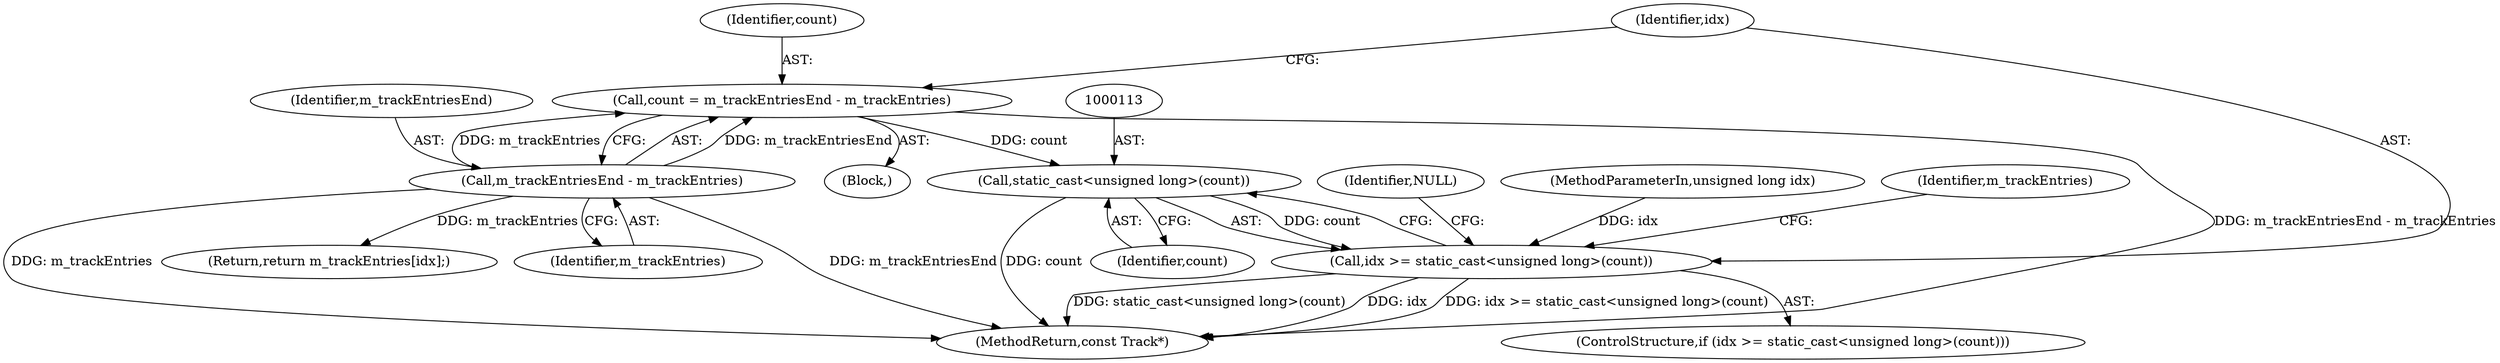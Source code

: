 digraph "1_Android_04839626ed859623901ebd3a5fd483982186b59d_132@integer" {
"1000104" [label="(Call,count = m_trackEntriesEnd - m_trackEntries)"];
"1000106" [label="(Call,m_trackEntriesEnd - m_trackEntries)"];
"1000112" [label="(Call,static_cast<unsigned long>(count))"];
"1000110" [label="(Call,idx >= static_cast<unsigned long>(count))"];
"1000108" [label="(Identifier,m_trackEntries)"];
"1000110" [label="(Call,idx >= static_cast<unsigned long>(count))"];
"1000106" [label="(Call,m_trackEntriesEnd - m_trackEntries)"];
"1000105" [label="(Identifier,count)"];
"1000117" [label="(Return,return m_trackEntries[idx];)"];
"1000121" [label="(MethodReturn,const Track*)"];
"1000116" [label="(Identifier,NULL)"];
"1000101" [label="(MethodParameterIn,unsigned long idx)"];
"1000111" [label="(Identifier,idx)"];
"1000104" [label="(Call,count = m_trackEntriesEnd - m_trackEntries)"];
"1000112" [label="(Call,static_cast<unsigned long>(count))"];
"1000107" [label="(Identifier,m_trackEntriesEnd)"];
"1000114" [label="(Identifier,count)"];
"1000119" [label="(Identifier,m_trackEntries)"];
"1000109" [label="(ControlStructure,if (idx >= static_cast<unsigned long>(count)))"];
"1000102" [label="(Block,)"];
"1000104" -> "1000102"  [label="AST: "];
"1000104" -> "1000106"  [label="CFG: "];
"1000105" -> "1000104"  [label="AST: "];
"1000106" -> "1000104"  [label="AST: "];
"1000111" -> "1000104"  [label="CFG: "];
"1000104" -> "1000121"  [label="DDG: m_trackEntriesEnd - m_trackEntries"];
"1000106" -> "1000104"  [label="DDG: m_trackEntriesEnd"];
"1000106" -> "1000104"  [label="DDG: m_trackEntries"];
"1000104" -> "1000112"  [label="DDG: count"];
"1000106" -> "1000108"  [label="CFG: "];
"1000107" -> "1000106"  [label="AST: "];
"1000108" -> "1000106"  [label="AST: "];
"1000106" -> "1000121"  [label="DDG: m_trackEntries"];
"1000106" -> "1000121"  [label="DDG: m_trackEntriesEnd"];
"1000106" -> "1000117"  [label="DDG: m_trackEntries"];
"1000112" -> "1000110"  [label="AST: "];
"1000112" -> "1000114"  [label="CFG: "];
"1000113" -> "1000112"  [label="AST: "];
"1000114" -> "1000112"  [label="AST: "];
"1000110" -> "1000112"  [label="CFG: "];
"1000112" -> "1000121"  [label="DDG: count"];
"1000112" -> "1000110"  [label="DDG: count"];
"1000110" -> "1000109"  [label="AST: "];
"1000111" -> "1000110"  [label="AST: "];
"1000116" -> "1000110"  [label="CFG: "];
"1000119" -> "1000110"  [label="CFG: "];
"1000110" -> "1000121"  [label="DDG: static_cast<unsigned long>(count)"];
"1000110" -> "1000121"  [label="DDG: idx"];
"1000110" -> "1000121"  [label="DDG: idx >= static_cast<unsigned long>(count)"];
"1000101" -> "1000110"  [label="DDG: idx"];
}
